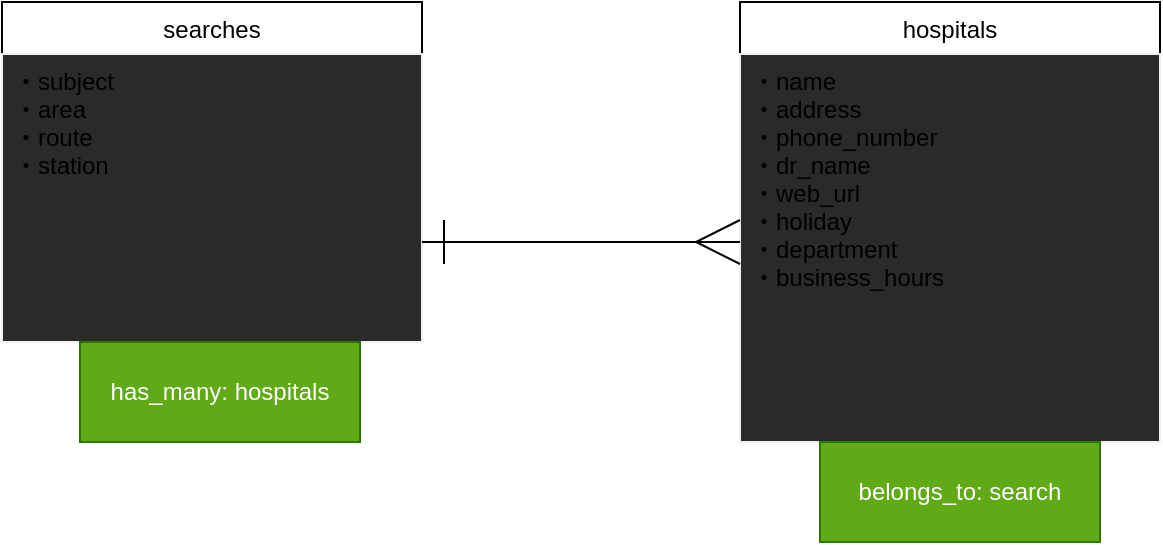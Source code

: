 <mxfile>
    <diagram id="vbmirjIoQRFOe89ZJGyD" name="Page-1">
        <mxGraphModel dx="590" dy="531" grid="1" gridSize="10" guides="1" tooltips="1" connect="1" arrows="1" fold="1" page="1" pageScale="1" pageWidth="827" pageHeight="1169" math="0" shadow="0">
            <root>
                <mxCell id="0"/>
                <mxCell id="1" parent="0"/>
                <mxCell id="3" value="hospitals" style="swimlane;fontStyle=0;childLayout=stackLayout;horizontal=1;startSize=26;fillColor=none;horizontalStack=0;resizeParent=1;resizeParentMax=0;resizeLast=0;collapsible=1;marginBottom=0;" vertex="1" parent="1">
                    <mxGeometry x="400" y="40" width="210" height="220" as="geometry">
                        <mxRectangle x="10" y="40" width="60" height="26" as="alternateBounds"/>
                    </mxGeometry>
                </mxCell>
                <mxCell id="4" value="・name&#10;・address&#10;・phone_number&#10;・dr_name&#10;・web_url&#10;・holiday&#10;・department&#10;・business_hours" style="text;align=left;verticalAlign=top;spacingLeft=4;spacingRight=4;overflow=hidden;rotatable=0;points=[[0,0.5],[1,0.5]];portConstraint=eastwest;rounded=0;fillColor=#2a2a2a;strokeColor=#f0f0f0;" vertex="1" parent="3">
                    <mxGeometry y="26" width="210" height="194" as="geometry"/>
                </mxCell>
                <mxCell id="7" value="searches" style="swimlane;fontStyle=0;childLayout=stackLayout;horizontal=1;startSize=26;fillColor=none;horizontalStack=0;resizeParent=1;resizeParentMax=0;resizeLast=0;collapsible=1;marginBottom=0;" vertex="1" parent="1">
                    <mxGeometry x="31" y="40" width="210" height="170" as="geometry">
                        <mxRectangle x="10" y="40" width="60" height="26" as="alternateBounds"/>
                    </mxGeometry>
                </mxCell>
                <mxCell id="8" value="・subject&#10;・area&#10;・route&#10;・station" style="text;align=left;verticalAlign=top;spacingLeft=4;spacingRight=4;overflow=hidden;rotatable=0;points=[[0,0.5],[1,0.5]];portConstraint=eastwest;rounded=0;fillColor=#2a2a2a;strokeColor=#f0f0f0;" vertex="1" parent="7">
                    <mxGeometry y="26" width="210" height="144" as="geometry"/>
                </mxCell>
                <mxCell id="5" value="" style="fontSize=12;html=1;endArrow=ERmany;startArrow=ERone;endSize=20;startSize=20;jumpStyle=none;jumpSize=0;startFill=0;endFill=0;" edge="1" parent="1">
                    <mxGeometry width="100" height="100" relative="1" as="geometry">
                        <mxPoint x="241" y="160" as="sourcePoint"/>
                        <mxPoint x="400" y="160" as="targetPoint"/>
                    </mxGeometry>
                </mxCell>
                <mxCell id="10" value="has_many: hospitals" style="whiteSpace=wrap;html=1;align=center;rounded=0;strokeColor=#2D7600;fillColor=#60a917;fontColor=#ffffff;" vertex="1" parent="1">
                    <mxGeometry x="70" y="210" width="140" height="50" as="geometry"/>
                </mxCell>
                <mxCell id="11" value="belongs_to: search" style="whiteSpace=wrap;html=1;align=center;rounded=0;strokeColor=#2D7600;fillColor=#60a917;fontColor=#ffffff;" vertex="1" parent="1">
                    <mxGeometry x="440" y="260" width="140" height="50" as="geometry"/>
                </mxCell>
            </root>
        </mxGraphModel>
    </diagram>
</mxfile>